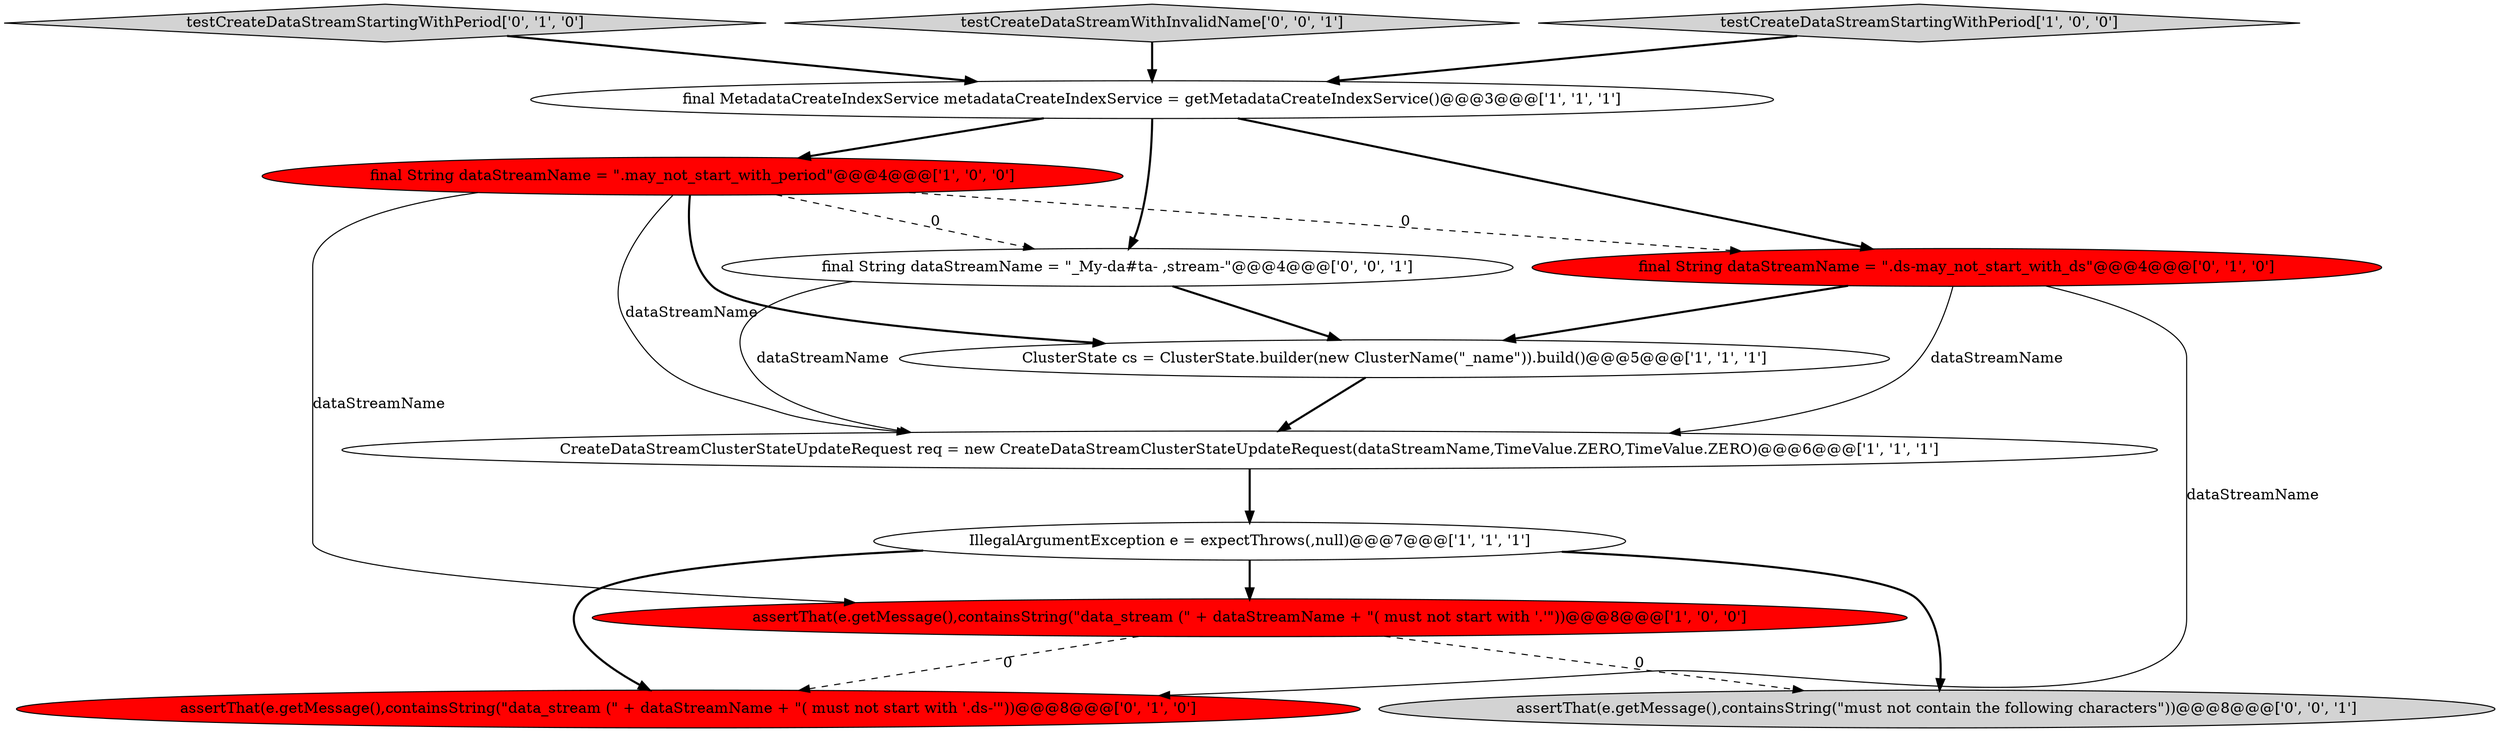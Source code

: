 digraph {
9 [style = filled, label = "testCreateDataStreamStartingWithPeriod['0', '1', '0']", fillcolor = lightgray, shape = diamond image = "AAA0AAABBB2BBB"];
3 [style = filled, label = "final MetadataCreateIndexService metadataCreateIndexService = getMetadataCreateIndexService()@@@3@@@['1', '1', '1']", fillcolor = white, shape = ellipse image = "AAA0AAABBB1BBB"];
8 [style = filled, label = "final String dataStreamName = \".ds-may_not_start_with_ds\"@@@4@@@['0', '1', '0']", fillcolor = red, shape = ellipse image = "AAA1AAABBB2BBB"];
6 [style = filled, label = "ClusterState cs = ClusterState.builder(new ClusterName(\"_name\")).build()@@@5@@@['1', '1', '1']", fillcolor = white, shape = ellipse image = "AAA0AAABBB1BBB"];
4 [style = filled, label = "CreateDataStreamClusterStateUpdateRequest req = new CreateDataStreamClusterStateUpdateRequest(dataStreamName,TimeValue.ZERO,TimeValue.ZERO)@@@6@@@['1', '1', '1']", fillcolor = white, shape = ellipse image = "AAA0AAABBB1BBB"];
10 [style = filled, label = "testCreateDataStreamWithInvalidName['0', '0', '1']", fillcolor = lightgray, shape = diamond image = "AAA0AAABBB3BBB"];
5 [style = filled, label = "final String dataStreamName = \".may_not_start_with_period\"@@@4@@@['1', '0', '0']", fillcolor = red, shape = ellipse image = "AAA1AAABBB1BBB"];
12 [style = filled, label = "assertThat(e.getMessage(),containsString(\"must not contain the following characters\"))@@@8@@@['0', '0', '1']", fillcolor = lightgray, shape = ellipse image = "AAA0AAABBB3BBB"];
1 [style = filled, label = "testCreateDataStreamStartingWithPeriod['1', '0', '0']", fillcolor = lightgray, shape = diamond image = "AAA0AAABBB1BBB"];
0 [style = filled, label = "IllegalArgumentException e = expectThrows(,null)@@@7@@@['1', '1', '1']", fillcolor = white, shape = ellipse image = "AAA0AAABBB1BBB"];
7 [style = filled, label = "assertThat(e.getMessage(),containsString(\"data_stream (\" + dataStreamName + \"( must not start with '.ds-'\"))@@@8@@@['0', '1', '0']", fillcolor = red, shape = ellipse image = "AAA1AAABBB2BBB"];
11 [style = filled, label = "final String dataStreamName = \"_My-da#ta- ,stream-\"@@@4@@@['0', '0', '1']", fillcolor = white, shape = ellipse image = "AAA0AAABBB3BBB"];
2 [style = filled, label = "assertThat(e.getMessage(),containsString(\"data_stream (\" + dataStreamName + \"( must not start with '.'\"))@@@8@@@['1', '0', '0']", fillcolor = red, shape = ellipse image = "AAA1AAABBB1BBB"];
0->12 [style = bold, label=""];
11->6 [style = bold, label=""];
0->2 [style = bold, label=""];
5->4 [style = solid, label="dataStreamName"];
1->3 [style = bold, label=""];
3->11 [style = bold, label=""];
5->2 [style = solid, label="dataStreamName"];
10->3 [style = bold, label=""];
8->6 [style = bold, label=""];
2->7 [style = dashed, label="0"];
4->0 [style = bold, label=""];
0->7 [style = bold, label=""];
8->4 [style = solid, label="dataStreamName"];
6->4 [style = bold, label=""];
2->12 [style = dashed, label="0"];
3->5 [style = bold, label=""];
8->7 [style = solid, label="dataStreamName"];
5->6 [style = bold, label=""];
11->4 [style = solid, label="dataStreamName"];
5->11 [style = dashed, label="0"];
3->8 [style = bold, label=""];
5->8 [style = dashed, label="0"];
9->3 [style = bold, label=""];
}
